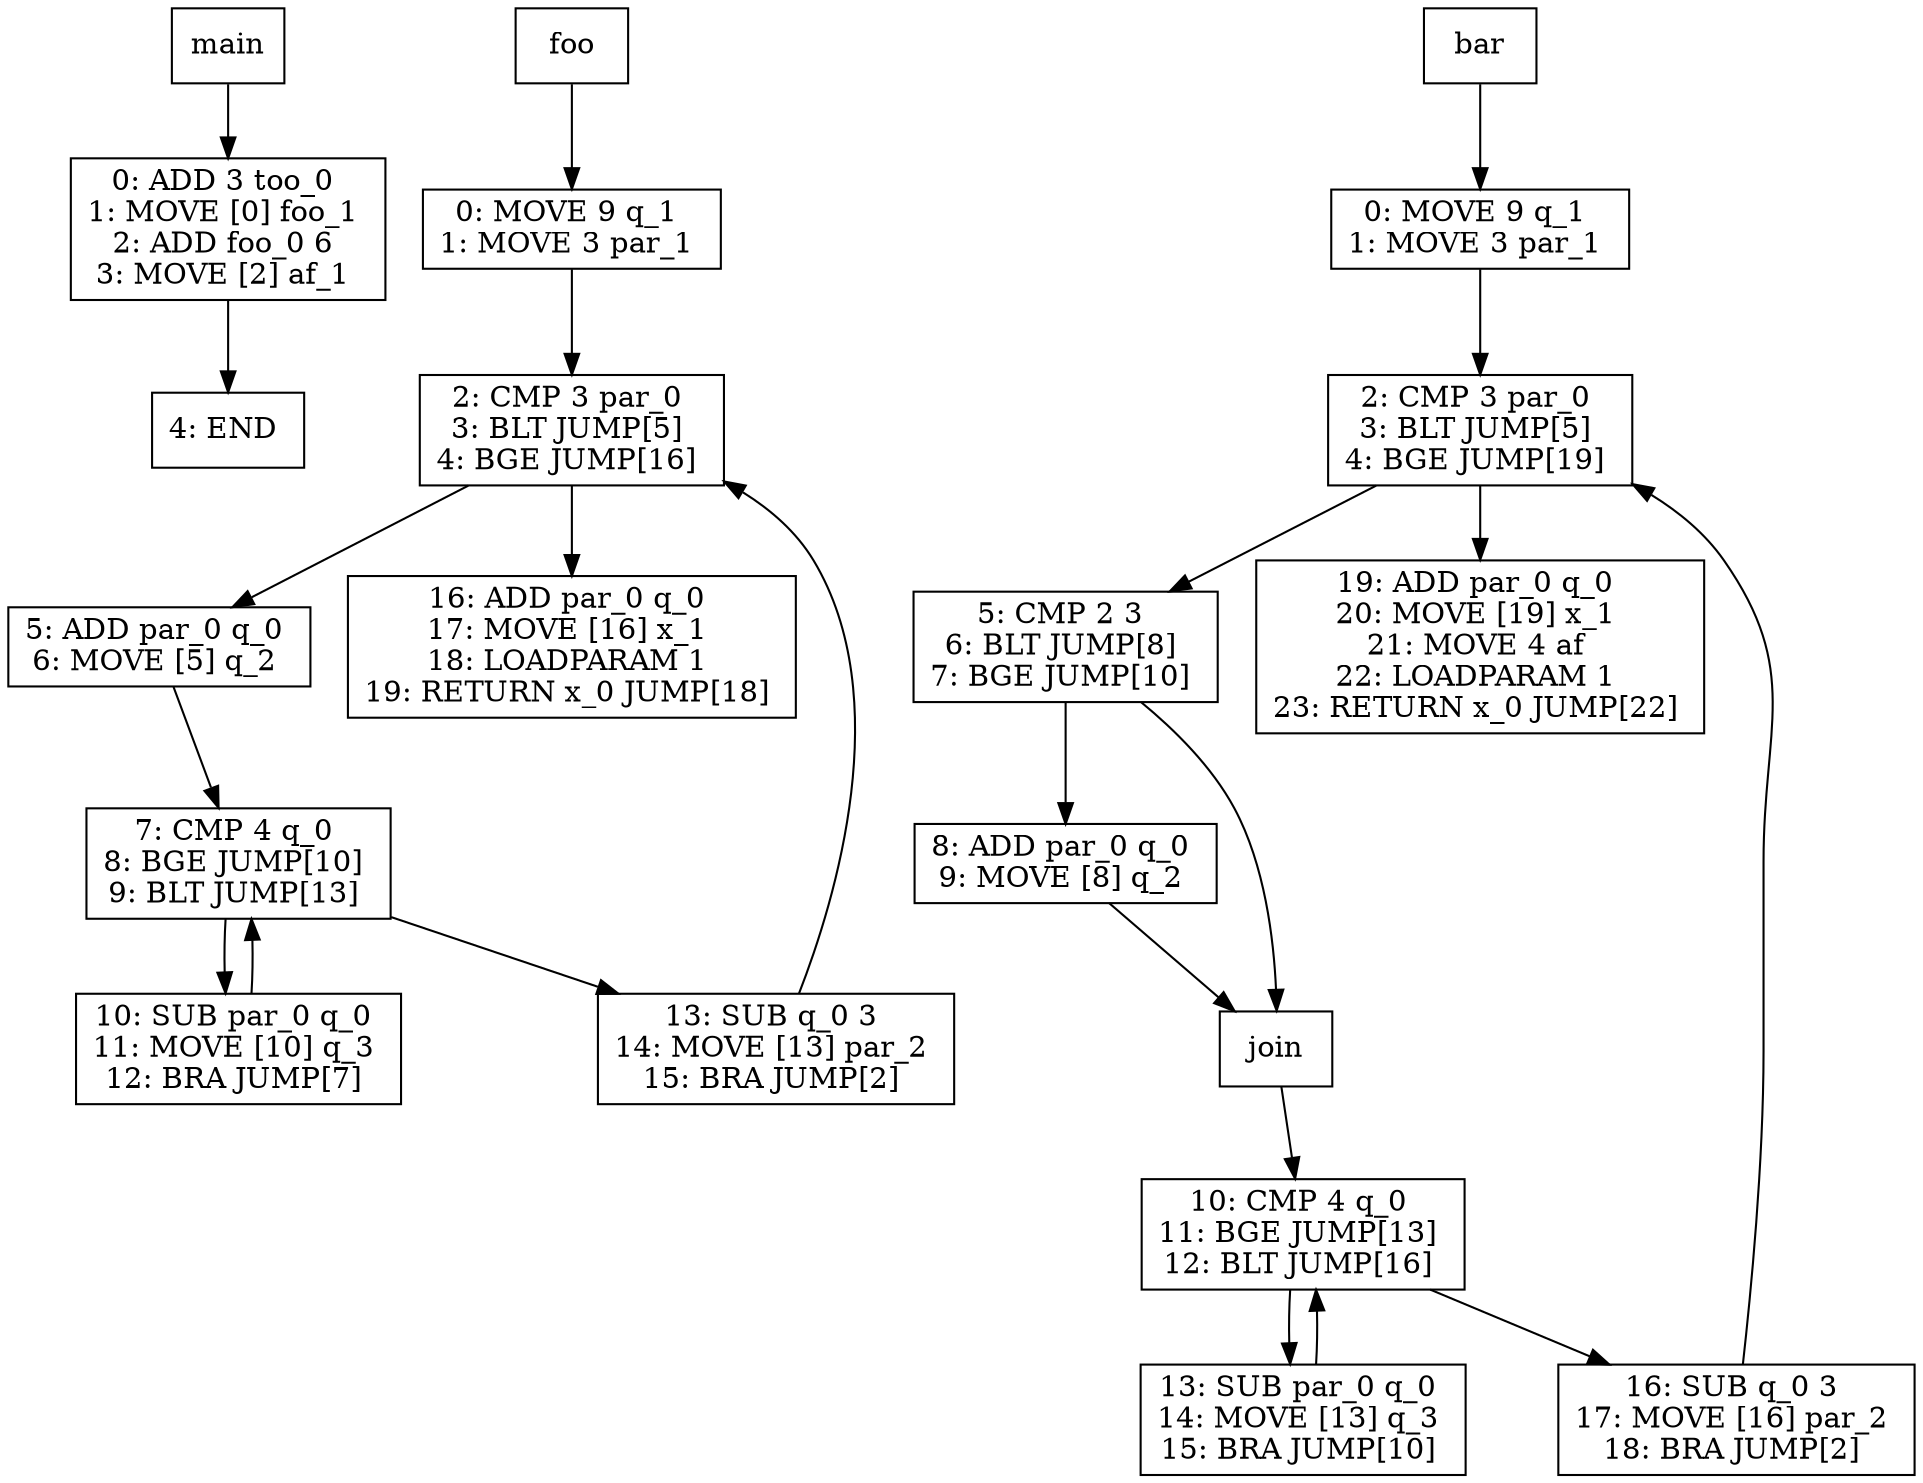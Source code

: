 digraph test015 {
node [shape=box]
1[label="main"]
1 -> 33
33[label="0: ADD 3 too_0 
1: MOVE [0] foo_1 
2: ADD foo_0 6 
3: MOVE [2] af_1 
"]
33 -> 35
35[label="4: END 
"]
20[label="foo"]
20 -> 22
22[label="0: MOVE 9 q_1 
1: MOVE 3 par_1 
"]
22 -> 24
24[label="2: CMP 3 par_0 
3: BLT JUMP[5] 
4: BGE JUMP[16] 
"]
24 -> 26
26[label="5: ADD par_0 q_0 
6: MOVE [5] q_2 
"]
26 -> 27
27[label="7: CMP 4 q_0 
8: BGE JUMP[10] 
9: BLT JUMP[13] 
"]
27 -> 29
29[label="10: SUB par_0 q_0 
11: MOVE [10] q_3 
12: BRA JUMP[7] 
"]
29 -> 27
27 -> 28
28[label="13: SUB q_0 3 
14: MOVE [13] par_2 
15: BRA JUMP[2] 
"]
28 -> 24
24 -> 25
25[label="16: ADD par_0 q_0 
17: MOVE [16] x_1 
18: LOADPARAM 1 
19: RETURN x_0 JUMP[18] 
"]
4[label="bar"]
4 -> 6
6[label="0: MOVE 9 q_1 
1: MOVE 3 par_1 
"]
6 -> 8
8[label="2: CMP 3 par_0 
3: BLT JUMP[5] 
4: BGE JUMP[19] 
"]
8 -> 10
10[label="5: CMP 2 3 
6: BLT JUMP[8] 
7: BGE JUMP[10] 
"]
10 -> 12
12[label="8: ADD par_0 q_0 
9: MOVE [8] q_2 
"]
12 -> 11
11[label="join"]
11 -> 13
13[label="10: CMP 4 q_0 
11: BGE JUMP[13] 
12: BLT JUMP[16] 
"]
13 -> 15
15[label="13: SUB par_0 q_0 
14: MOVE [13] q_3 
15: BRA JUMP[10] 
"]
15 -> 13
13 -> 14
14[label="16: SUB q_0 3 
17: MOVE [16] par_2 
18: BRA JUMP[2] 
"]
14 -> 8
10 -> 11
8 -> 9
9[label="19: ADD par_0 q_0 
20: MOVE [19] x_1 
21: MOVE 4 af 
22: LOADPARAM 1 
23: RETURN x_0 JUMP[22] 
"]
}
